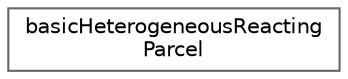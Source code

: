 digraph "Graphical Class Hierarchy"
{
 // LATEX_PDF_SIZE
  bgcolor="transparent";
  edge [fontname=Helvetica,fontsize=10,labelfontname=Helvetica,labelfontsize=10];
  node [fontname=Helvetica,fontsize=10,shape=box,height=0.2,width=0.4];
  rankdir="LR";
  Node0 [id="Node000000",label="basicHeterogeneousReacting\lParcel",height=0.2,width=0.4,color="grey40", fillcolor="white", style="filled",URL="$classFoam_1_1basicHeterogeneousReactingParcel.html",tooltip="Definition of reacting heterogeneous parcel."];
}
